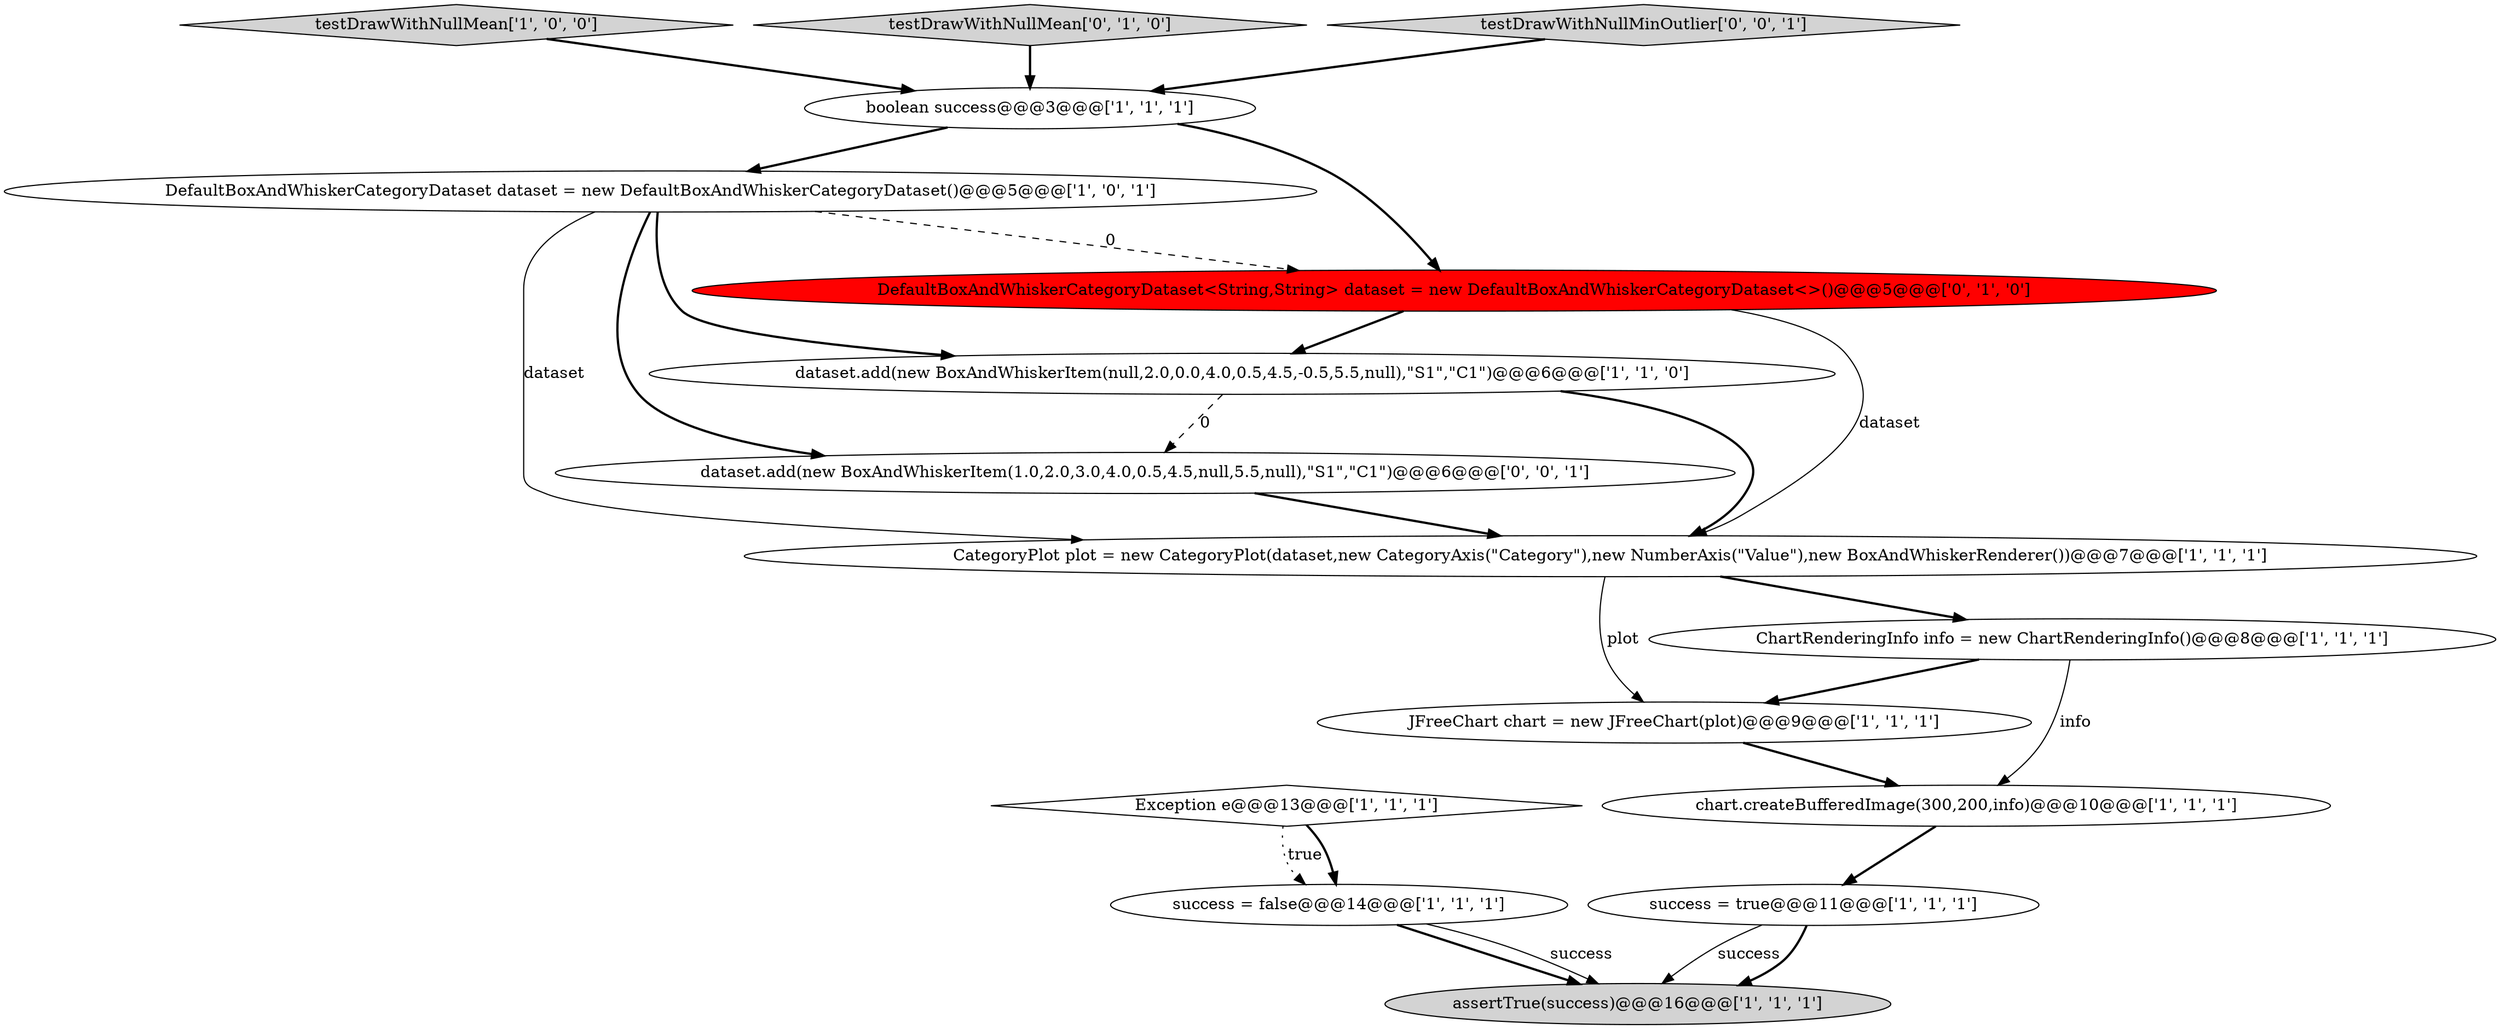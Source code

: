 digraph {
2 [style = filled, label = "JFreeChart chart = new JFreeChart(plot)@@@9@@@['1', '1', '1']", fillcolor = white, shape = ellipse image = "AAA0AAABBB1BBB"];
14 [style = filled, label = "dataset.add(new BoxAndWhiskerItem(1.0,2.0,3.0,4.0,0.5,4.5,null,5.5,null),\"S1\",\"C1\")@@@6@@@['0', '0', '1']", fillcolor = white, shape = ellipse image = "AAA0AAABBB3BBB"];
8 [style = filled, label = "ChartRenderingInfo info = new ChartRenderingInfo()@@@8@@@['1', '1', '1']", fillcolor = white, shape = ellipse image = "AAA0AAABBB1BBB"];
9 [style = filled, label = "chart.createBufferedImage(300,200,info)@@@10@@@['1', '1', '1']", fillcolor = white, shape = ellipse image = "AAA0AAABBB1BBB"];
3 [style = filled, label = "testDrawWithNullMean['1', '0', '0']", fillcolor = lightgray, shape = diamond image = "AAA0AAABBB1BBB"];
1 [style = filled, label = "success = false@@@14@@@['1', '1', '1']", fillcolor = white, shape = ellipse image = "AAA0AAABBB1BBB"];
0 [style = filled, label = "dataset.add(new BoxAndWhiskerItem(null,2.0,0.0,4.0,0.5,4.5,-0.5,5.5,null),\"S1\",\"C1\")@@@6@@@['1', '1', '0']", fillcolor = white, shape = ellipse image = "AAA0AAABBB1BBB"];
4 [style = filled, label = "boolean success@@@3@@@['1', '1', '1']", fillcolor = white, shape = ellipse image = "AAA0AAABBB1BBB"];
5 [style = filled, label = "DefaultBoxAndWhiskerCategoryDataset dataset = new DefaultBoxAndWhiskerCategoryDataset()@@@5@@@['1', '0', '1']", fillcolor = white, shape = ellipse image = "AAA0AAABBB1BBB"];
13 [style = filled, label = "testDrawWithNullMean['0', '1', '0']", fillcolor = lightgray, shape = diamond image = "AAA0AAABBB2BBB"];
15 [style = filled, label = "testDrawWithNullMinOutlier['0', '0', '1']", fillcolor = lightgray, shape = diamond image = "AAA0AAABBB3BBB"];
10 [style = filled, label = "Exception e@@@13@@@['1', '1', '1']", fillcolor = white, shape = diamond image = "AAA0AAABBB1BBB"];
11 [style = filled, label = "assertTrue(success)@@@16@@@['1', '1', '1']", fillcolor = lightgray, shape = ellipse image = "AAA0AAABBB1BBB"];
6 [style = filled, label = "success = true@@@11@@@['1', '1', '1']", fillcolor = white, shape = ellipse image = "AAA0AAABBB1BBB"];
7 [style = filled, label = "CategoryPlot plot = new CategoryPlot(dataset,new CategoryAxis(\"Category\"),new NumberAxis(\"Value\"),new BoxAndWhiskerRenderer())@@@7@@@['1', '1', '1']", fillcolor = white, shape = ellipse image = "AAA0AAABBB1BBB"];
12 [style = filled, label = "DefaultBoxAndWhiskerCategoryDataset<String,String> dataset = new DefaultBoxAndWhiskerCategoryDataset<>()@@@5@@@['0', '1', '0']", fillcolor = red, shape = ellipse image = "AAA1AAABBB2BBB"];
8->9 [style = solid, label="info"];
5->12 [style = dashed, label="0"];
5->7 [style = solid, label="dataset"];
2->9 [style = bold, label=""];
5->14 [style = bold, label=""];
7->8 [style = bold, label=""];
12->0 [style = bold, label=""];
3->4 [style = bold, label=""];
6->11 [style = solid, label="success"];
1->11 [style = bold, label=""];
9->6 [style = bold, label=""];
14->7 [style = bold, label=""];
0->7 [style = bold, label=""];
1->11 [style = solid, label="success"];
0->14 [style = dashed, label="0"];
8->2 [style = bold, label=""];
5->0 [style = bold, label=""];
6->11 [style = bold, label=""];
15->4 [style = bold, label=""];
4->12 [style = bold, label=""];
12->7 [style = solid, label="dataset"];
10->1 [style = dotted, label="true"];
10->1 [style = bold, label=""];
4->5 [style = bold, label=""];
7->2 [style = solid, label="plot"];
13->4 [style = bold, label=""];
}
